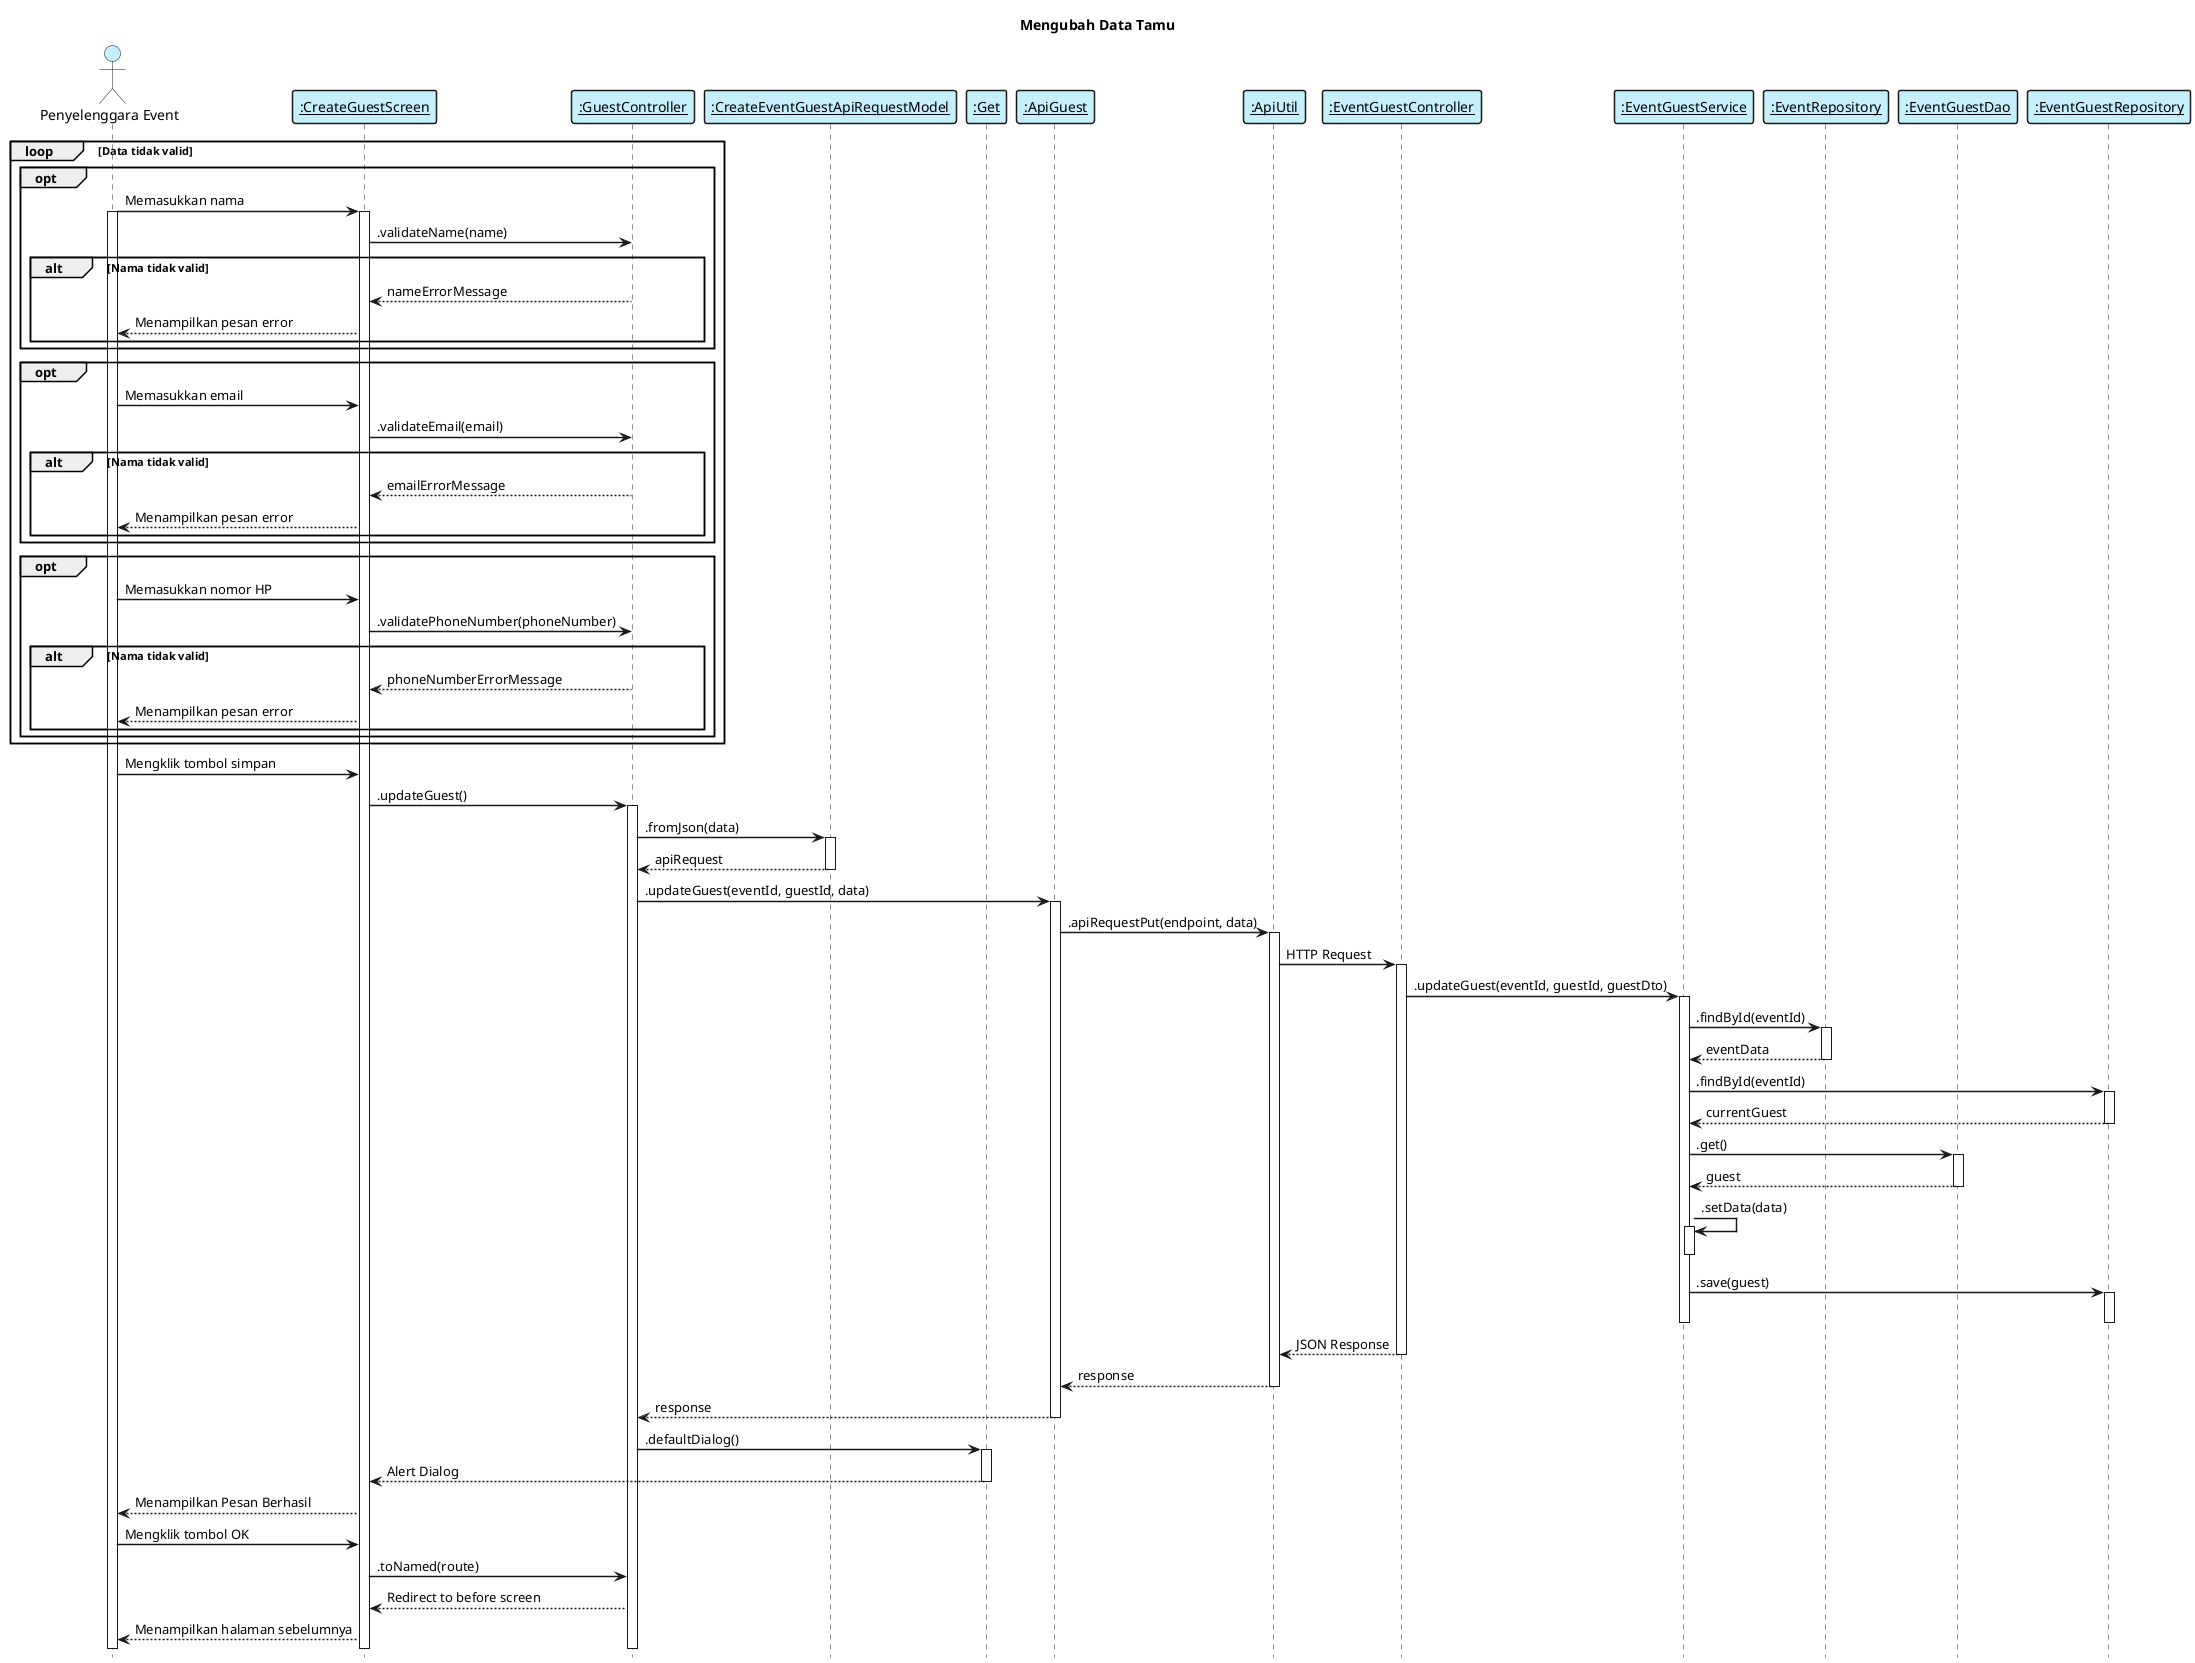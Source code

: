 @startuml edit data tamu

    title "Mengubah Data Tamu"
    hide footbox
    skinparam shadowing false
    skinparam sequence {    
        ArrowThickness 1.5
        ActorFontName Century Gothic
        ActorBackgroundColor  #C6EFFC
        ArrowFontName Century Gothic
        ParticipantBorderThickness 1.5
        ParticipantBackgroundColor #C6EFFC
    }

    actor "Penyelenggara Event" as eo
    participant "__:CreateGuestScreen__" as viewGuest
    participant "__:GuestController__" as controllerGuest
    participant "__:CreateEventGuestApiRequestModel__" as modelRequest
    participant "__:Get__" as libGet
    participant "__:ApiGuest__" as apiGuest
    participant "__:ApiUtil__" as apiUtil
    participant "__:EventGuestController__" as controllerGuestBackend
    participant "__:EventGuestService__" as serviceGuest
    participant "__:EventRepository__" as repositoryEvent
    participant "__:EventGuestDao__" as modelEventGuest
    participant "__:EventGuestRepository__" as repositoryGuest

    loop Data tidak valid
        opt
            eo -> viewGuest: Memasukkan nama
            activate eo
            activate viewGuest
            viewGuest -> controllerGuest: .validateName(name)
            alt Nama tidak valid
                controllerGuest --> viewGuest: nameErrorMessage 
                viewGuest --> eo: Menampilkan pesan error
            end
        end

        opt
            eo -> viewGuest: Memasukkan email
            viewGuest -> controllerGuest: .validateEmail(email)
            alt Nama tidak valid
                controllerGuest --> viewGuest: emailErrorMessage 
                viewGuest --> eo: Menampilkan pesan error
            end
        end

        opt
            eo -> viewGuest: Memasukkan nomor HP
            viewGuest -> controllerGuest: .validatePhoneNumber(phoneNumber)
            alt Nama tidak valid
                controllerGuest --> viewGuest: phoneNumberErrorMessage 
                viewGuest --> eo: Menampilkan pesan error
            end
        end
    end

    eo -> viewGuest: Mengklik tombol simpan

    viewGuest -> controllerGuest: .updateGuest()
    activate controllerGuest

    controllerGuest -> modelRequest: .fromJson(data)
    activate modelRequest 
    modelRequest --> controllerGuest: apiRequest
    deactivate

    controllerGuest -> apiGuest: .updateGuest(eventId, guestId, data)
    activate apiGuest

    apiGuest -> apiUtil: .apiRequestPut(endpoint, data)
    activate apiUtil

    apiUtil -> controllerGuestBackend: HTTP Request
    activate controllerGuestBackend

    controllerGuestBackend -> serviceGuest: .updateGuest(eventId, guestId, guestDto)
    activate serviceGuest

    serviceGuest -> repositoryEvent: .findById(eventId)
    activate repositoryEvent
    repositoryEvent --> serviceGuest: eventData
    deactivate 

    serviceGuest -> repositoryGuest: .findById(eventId)
    activate repositoryGuest
    repositoryGuest --> serviceGuest: currentGuest
    deactivate 

    serviceGuest -> modelEventGuest: .get()
    activate modelEventGuest
    modelEventGuest --> serviceGuest: guest
    deactivate 

    serviceGuest -> serviceGuest: .setData(data)
    activate serviceGuest
    deactivate serviceGuest 

    serviceGuest -> repositoryGuest: .save(guest)
    activate repositoryGuest
    deactivate repositoryGuest
    deactivate serviceGuest 

    controllerGuestBackend --> apiUtil: JSON Response
    deactivate controllerGuestBackend

    apiUtil --> apiGuest: response
    deactivate apiUtil

    apiGuest --> controllerGuest: response
    deactivate apiGuest

    controllerGuest -> libGet: .defaultDialog()
    activate libGet
    libGet --> viewGuest: Alert Dialog
    deactivate libGet
    viewGuest --> eo: Menampilkan Pesan Berhasil
    eo -> viewGuest: Mengklik tombol OK

    viewGuest -> controllerGuest: .toNamed(route)
    controllerGuest --> viewGuest: Redirect to before screen
    viewGuest --> eo: Menampilkan halaman sebelumnya

@enduml